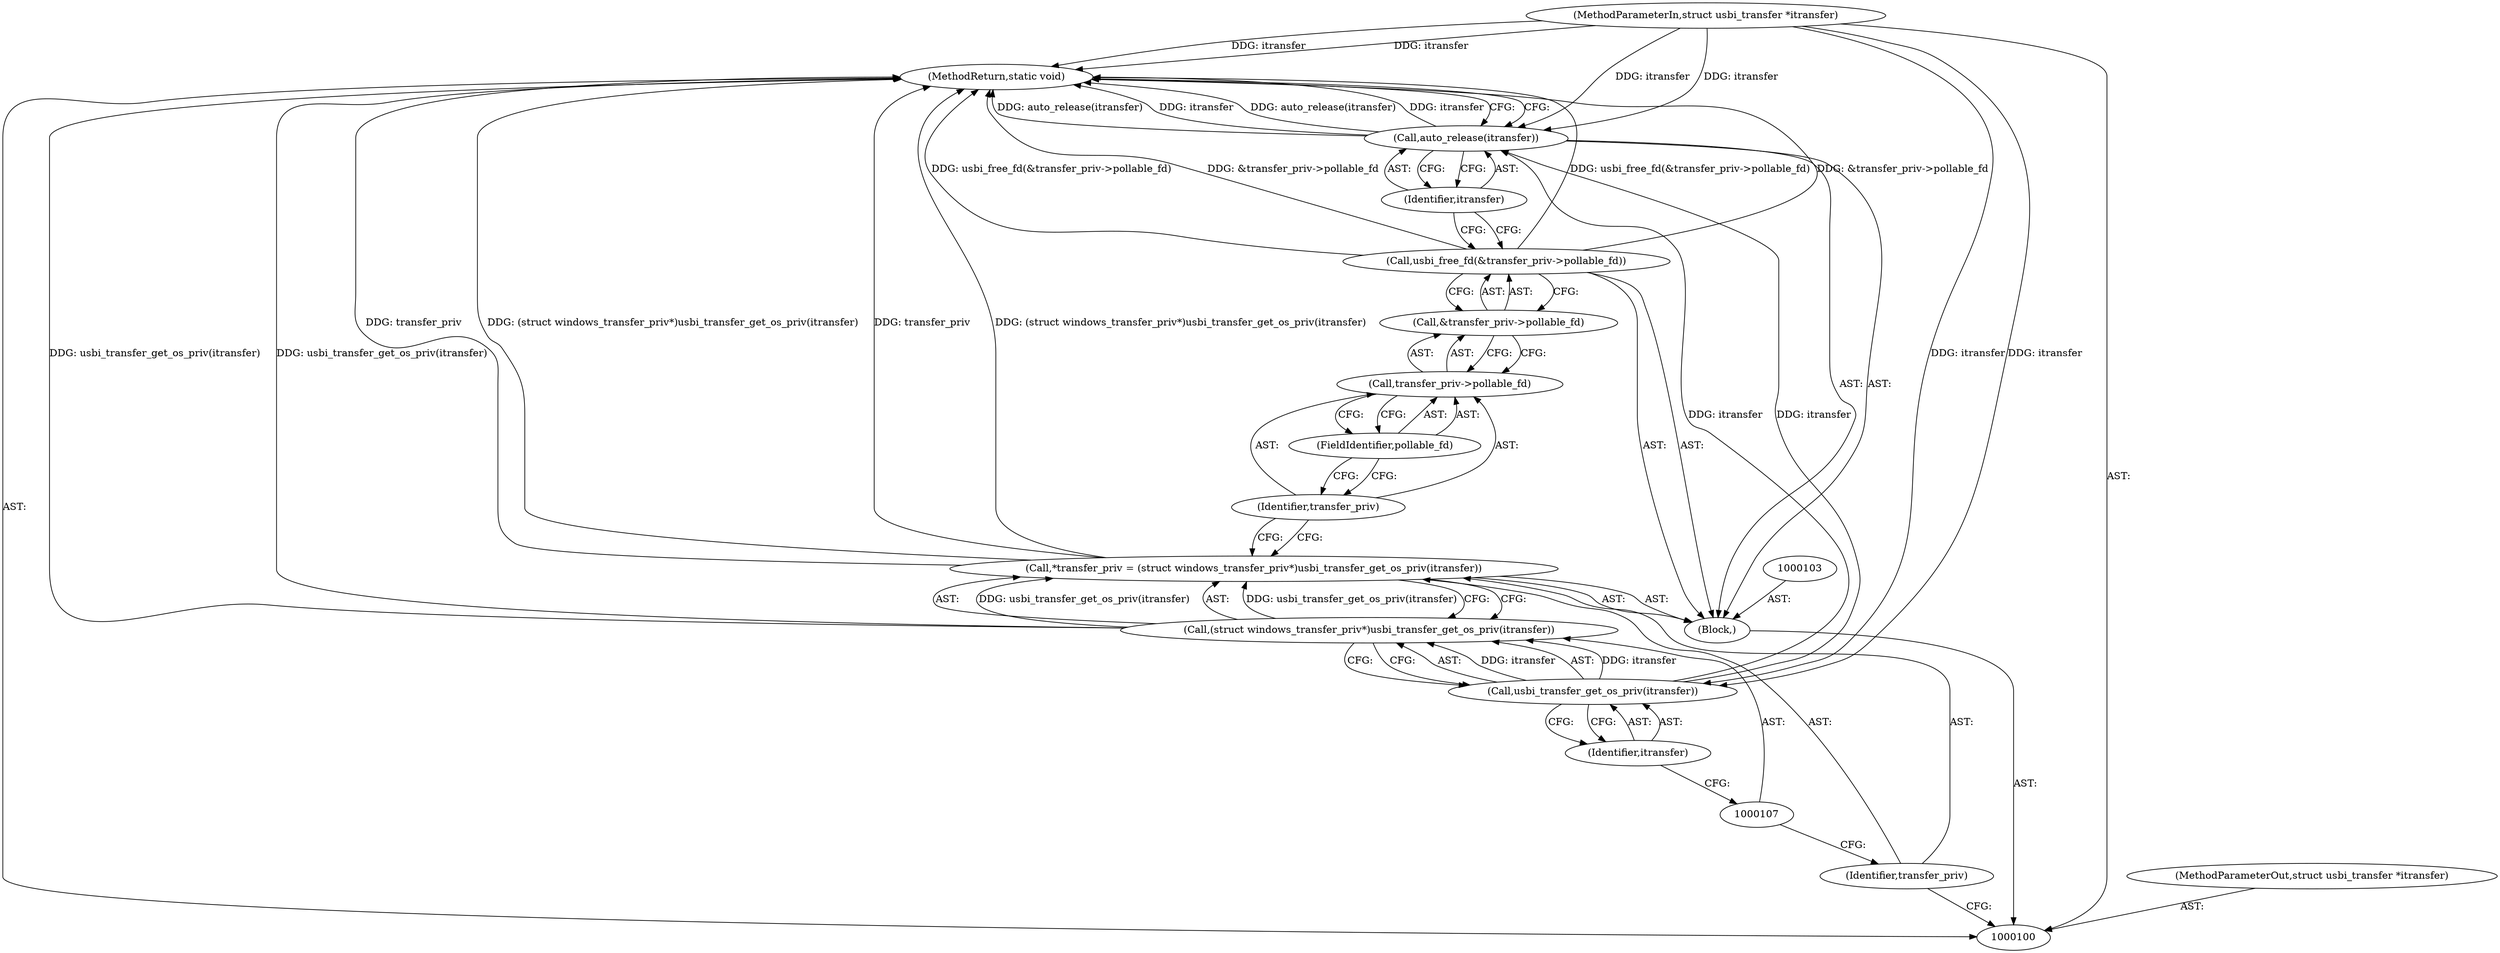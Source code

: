 digraph "0_Chrome_ac149a8d4371c0e01e0934fdd57b09e86f96b5b9_28" {
"1000117" [label="(MethodReturn,static void)"];
"1000101" [label="(MethodParameterIn,struct usbi_transfer *itransfer)"];
"1000154" [label="(MethodParameterOut,struct usbi_transfer *itransfer)"];
"1000102" [label="(Block,)"];
"1000109" [label="(Identifier,itransfer)"];
"1000104" [label="(Call,*transfer_priv = (struct windows_transfer_priv*)usbi_transfer_get_os_priv(itransfer))"];
"1000105" [label="(Identifier,transfer_priv)"];
"1000106" [label="(Call,(struct windows_transfer_priv*)usbi_transfer_get_os_priv(itransfer))"];
"1000108" [label="(Call,usbi_transfer_get_os_priv(itransfer))"];
"1000111" [label="(Call,&transfer_priv->pollable_fd)"];
"1000112" [label="(Call,transfer_priv->pollable_fd)"];
"1000113" [label="(Identifier,transfer_priv)"];
"1000110" [label="(Call,usbi_free_fd(&transfer_priv->pollable_fd))"];
"1000114" [label="(FieldIdentifier,pollable_fd)"];
"1000116" [label="(Identifier,itransfer)"];
"1000115" [label="(Call,auto_release(itransfer))"];
"1000117" -> "1000100"  [label="AST: "];
"1000117" -> "1000115"  [label="CFG: "];
"1000106" -> "1000117"  [label="DDG: usbi_transfer_get_os_priv(itransfer)"];
"1000104" -> "1000117"  [label="DDG: transfer_priv"];
"1000104" -> "1000117"  [label="DDG: (struct windows_transfer_priv*)usbi_transfer_get_os_priv(itransfer)"];
"1000115" -> "1000117"  [label="DDG: auto_release(itransfer)"];
"1000115" -> "1000117"  [label="DDG: itransfer"];
"1000101" -> "1000117"  [label="DDG: itransfer"];
"1000110" -> "1000117"  [label="DDG: usbi_free_fd(&transfer_priv->pollable_fd)"];
"1000110" -> "1000117"  [label="DDG: &transfer_priv->pollable_fd"];
"1000101" -> "1000100"  [label="AST: "];
"1000101" -> "1000117"  [label="DDG: itransfer"];
"1000101" -> "1000108"  [label="DDG: itransfer"];
"1000101" -> "1000115"  [label="DDG: itransfer"];
"1000154" -> "1000100"  [label="AST: "];
"1000102" -> "1000100"  [label="AST: "];
"1000103" -> "1000102"  [label="AST: "];
"1000104" -> "1000102"  [label="AST: "];
"1000110" -> "1000102"  [label="AST: "];
"1000115" -> "1000102"  [label="AST: "];
"1000109" -> "1000108"  [label="AST: "];
"1000109" -> "1000107"  [label="CFG: "];
"1000108" -> "1000109"  [label="CFG: "];
"1000104" -> "1000102"  [label="AST: "];
"1000104" -> "1000106"  [label="CFG: "];
"1000105" -> "1000104"  [label="AST: "];
"1000106" -> "1000104"  [label="AST: "];
"1000113" -> "1000104"  [label="CFG: "];
"1000104" -> "1000117"  [label="DDG: transfer_priv"];
"1000104" -> "1000117"  [label="DDG: (struct windows_transfer_priv*)usbi_transfer_get_os_priv(itransfer)"];
"1000106" -> "1000104"  [label="DDG: usbi_transfer_get_os_priv(itransfer)"];
"1000105" -> "1000104"  [label="AST: "];
"1000105" -> "1000100"  [label="CFG: "];
"1000107" -> "1000105"  [label="CFG: "];
"1000106" -> "1000104"  [label="AST: "];
"1000106" -> "1000108"  [label="CFG: "];
"1000107" -> "1000106"  [label="AST: "];
"1000108" -> "1000106"  [label="AST: "];
"1000104" -> "1000106"  [label="CFG: "];
"1000106" -> "1000117"  [label="DDG: usbi_transfer_get_os_priv(itransfer)"];
"1000106" -> "1000104"  [label="DDG: usbi_transfer_get_os_priv(itransfer)"];
"1000108" -> "1000106"  [label="DDG: itransfer"];
"1000108" -> "1000106"  [label="AST: "];
"1000108" -> "1000109"  [label="CFG: "];
"1000109" -> "1000108"  [label="AST: "];
"1000106" -> "1000108"  [label="CFG: "];
"1000108" -> "1000106"  [label="DDG: itransfer"];
"1000101" -> "1000108"  [label="DDG: itransfer"];
"1000108" -> "1000115"  [label="DDG: itransfer"];
"1000111" -> "1000110"  [label="AST: "];
"1000111" -> "1000112"  [label="CFG: "];
"1000112" -> "1000111"  [label="AST: "];
"1000110" -> "1000111"  [label="CFG: "];
"1000112" -> "1000111"  [label="AST: "];
"1000112" -> "1000114"  [label="CFG: "];
"1000113" -> "1000112"  [label="AST: "];
"1000114" -> "1000112"  [label="AST: "];
"1000111" -> "1000112"  [label="CFG: "];
"1000113" -> "1000112"  [label="AST: "];
"1000113" -> "1000104"  [label="CFG: "];
"1000114" -> "1000113"  [label="CFG: "];
"1000110" -> "1000102"  [label="AST: "];
"1000110" -> "1000111"  [label="CFG: "];
"1000111" -> "1000110"  [label="AST: "];
"1000116" -> "1000110"  [label="CFG: "];
"1000110" -> "1000117"  [label="DDG: usbi_free_fd(&transfer_priv->pollable_fd)"];
"1000110" -> "1000117"  [label="DDG: &transfer_priv->pollable_fd"];
"1000114" -> "1000112"  [label="AST: "];
"1000114" -> "1000113"  [label="CFG: "];
"1000112" -> "1000114"  [label="CFG: "];
"1000116" -> "1000115"  [label="AST: "];
"1000116" -> "1000110"  [label="CFG: "];
"1000115" -> "1000116"  [label="CFG: "];
"1000115" -> "1000102"  [label="AST: "];
"1000115" -> "1000116"  [label="CFG: "];
"1000116" -> "1000115"  [label="AST: "];
"1000117" -> "1000115"  [label="CFG: "];
"1000115" -> "1000117"  [label="DDG: auto_release(itransfer)"];
"1000115" -> "1000117"  [label="DDG: itransfer"];
"1000108" -> "1000115"  [label="DDG: itransfer"];
"1000101" -> "1000115"  [label="DDG: itransfer"];
}
